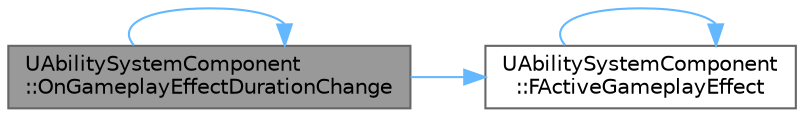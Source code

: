 digraph "UAbilitySystemComponent::OnGameplayEffectDurationChange"
{
 // INTERACTIVE_SVG=YES
 // LATEX_PDF_SIZE
  bgcolor="transparent";
  edge [fontname=Helvetica,fontsize=10,labelfontname=Helvetica,labelfontsize=10];
  node [fontname=Helvetica,fontsize=10,shape=box,height=0.2,width=0.4];
  rankdir="LR";
  Node1 [id="Node000001",label="UAbilitySystemComponent\l::OnGameplayEffectDurationChange",height=0.2,width=0.4,color="gray40", fillcolor="grey60", style="filled", fontcolor="black",tooltip="Called when the duration of a gameplay effect has changed."];
  Node1 -> Node2 [id="edge1_Node000001_Node000002",color="steelblue1",style="solid",tooltip=" "];
  Node2 [id="Node000002",label="UAbilitySystemComponent\l::FActiveGameplayEffect",height=0.2,width=0.4,color="grey40", fillcolor="white", style="filled",URL="$d4/d2d/classUAbilitySystemComponent.html#a7a38ff455510cc01425909d6ba80521a",tooltip=" "];
  Node2 -> Node2 [id="edge2_Node000002_Node000002",color="steelblue1",style="solid",tooltip=" "];
  Node1 -> Node1 [id="edge3_Node000001_Node000001",color="steelblue1",style="solid",tooltip=" "];
}
